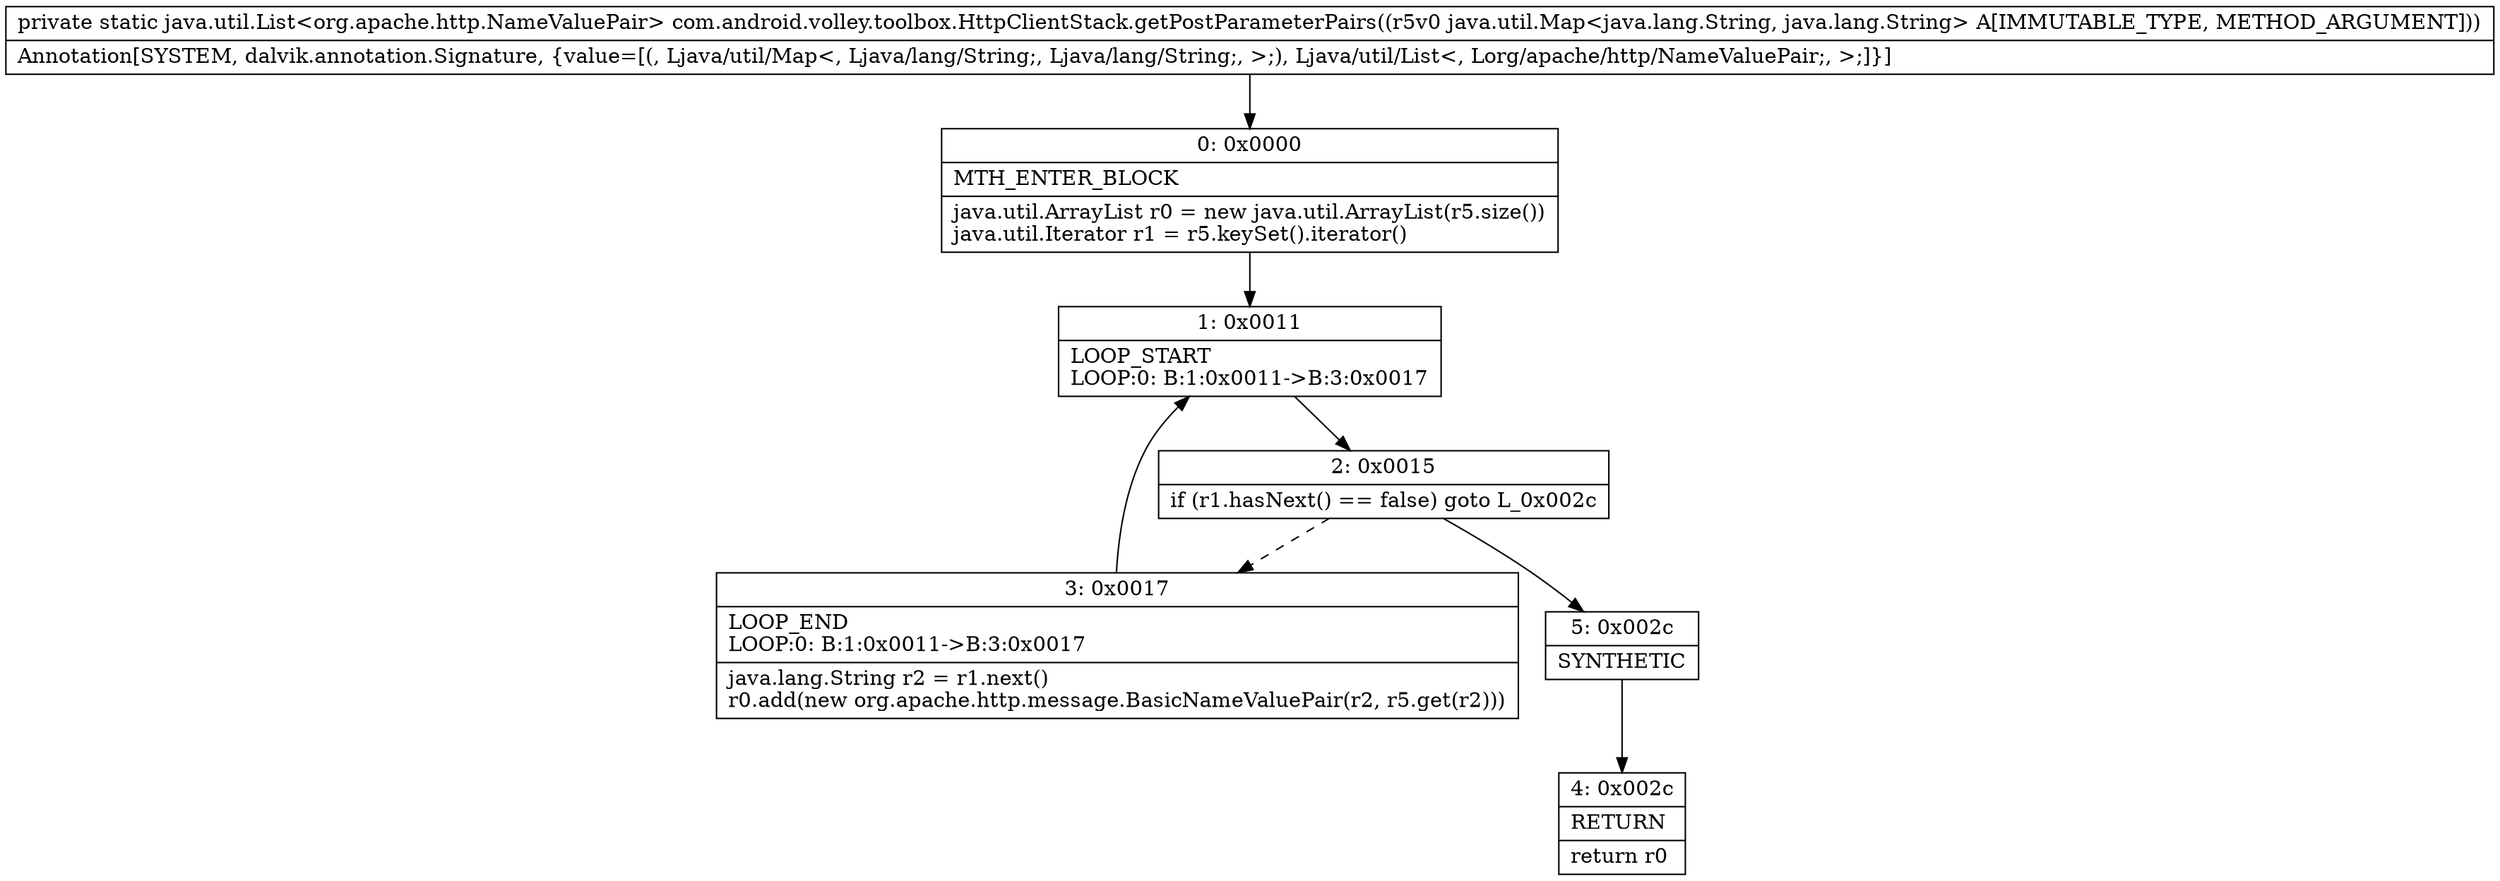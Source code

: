 digraph "CFG forcom.android.volley.toolbox.HttpClientStack.getPostParameterPairs(Ljava\/util\/Map;)Ljava\/util\/List;" {
Node_0 [shape=record,label="{0\:\ 0x0000|MTH_ENTER_BLOCK\l|java.util.ArrayList r0 = new java.util.ArrayList(r5.size())\ljava.util.Iterator r1 = r5.keySet().iterator()\l}"];
Node_1 [shape=record,label="{1\:\ 0x0011|LOOP_START\lLOOP:0: B:1:0x0011\-\>B:3:0x0017\l}"];
Node_2 [shape=record,label="{2\:\ 0x0015|if (r1.hasNext() == false) goto L_0x002c\l}"];
Node_3 [shape=record,label="{3\:\ 0x0017|LOOP_END\lLOOP:0: B:1:0x0011\-\>B:3:0x0017\l|java.lang.String r2 = r1.next()\lr0.add(new org.apache.http.message.BasicNameValuePair(r2, r5.get(r2)))\l}"];
Node_4 [shape=record,label="{4\:\ 0x002c|RETURN\l|return r0\l}"];
Node_5 [shape=record,label="{5\:\ 0x002c|SYNTHETIC\l}"];
MethodNode[shape=record,label="{private static java.util.List\<org.apache.http.NameValuePair\> com.android.volley.toolbox.HttpClientStack.getPostParameterPairs((r5v0 java.util.Map\<java.lang.String, java.lang.String\> A[IMMUTABLE_TYPE, METHOD_ARGUMENT]))  | Annotation[SYSTEM, dalvik.annotation.Signature, \{value=[(, Ljava\/util\/Map\<, Ljava\/lang\/String;, Ljava\/lang\/String;, \>;), Ljava\/util\/List\<, Lorg\/apache\/http\/NameValuePair;, \>;]\}]\l}"];
MethodNode -> Node_0;
Node_0 -> Node_1;
Node_1 -> Node_2;
Node_2 -> Node_3[style=dashed];
Node_2 -> Node_5;
Node_3 -> Node_1;
Node_5 -> Node_4;
}

